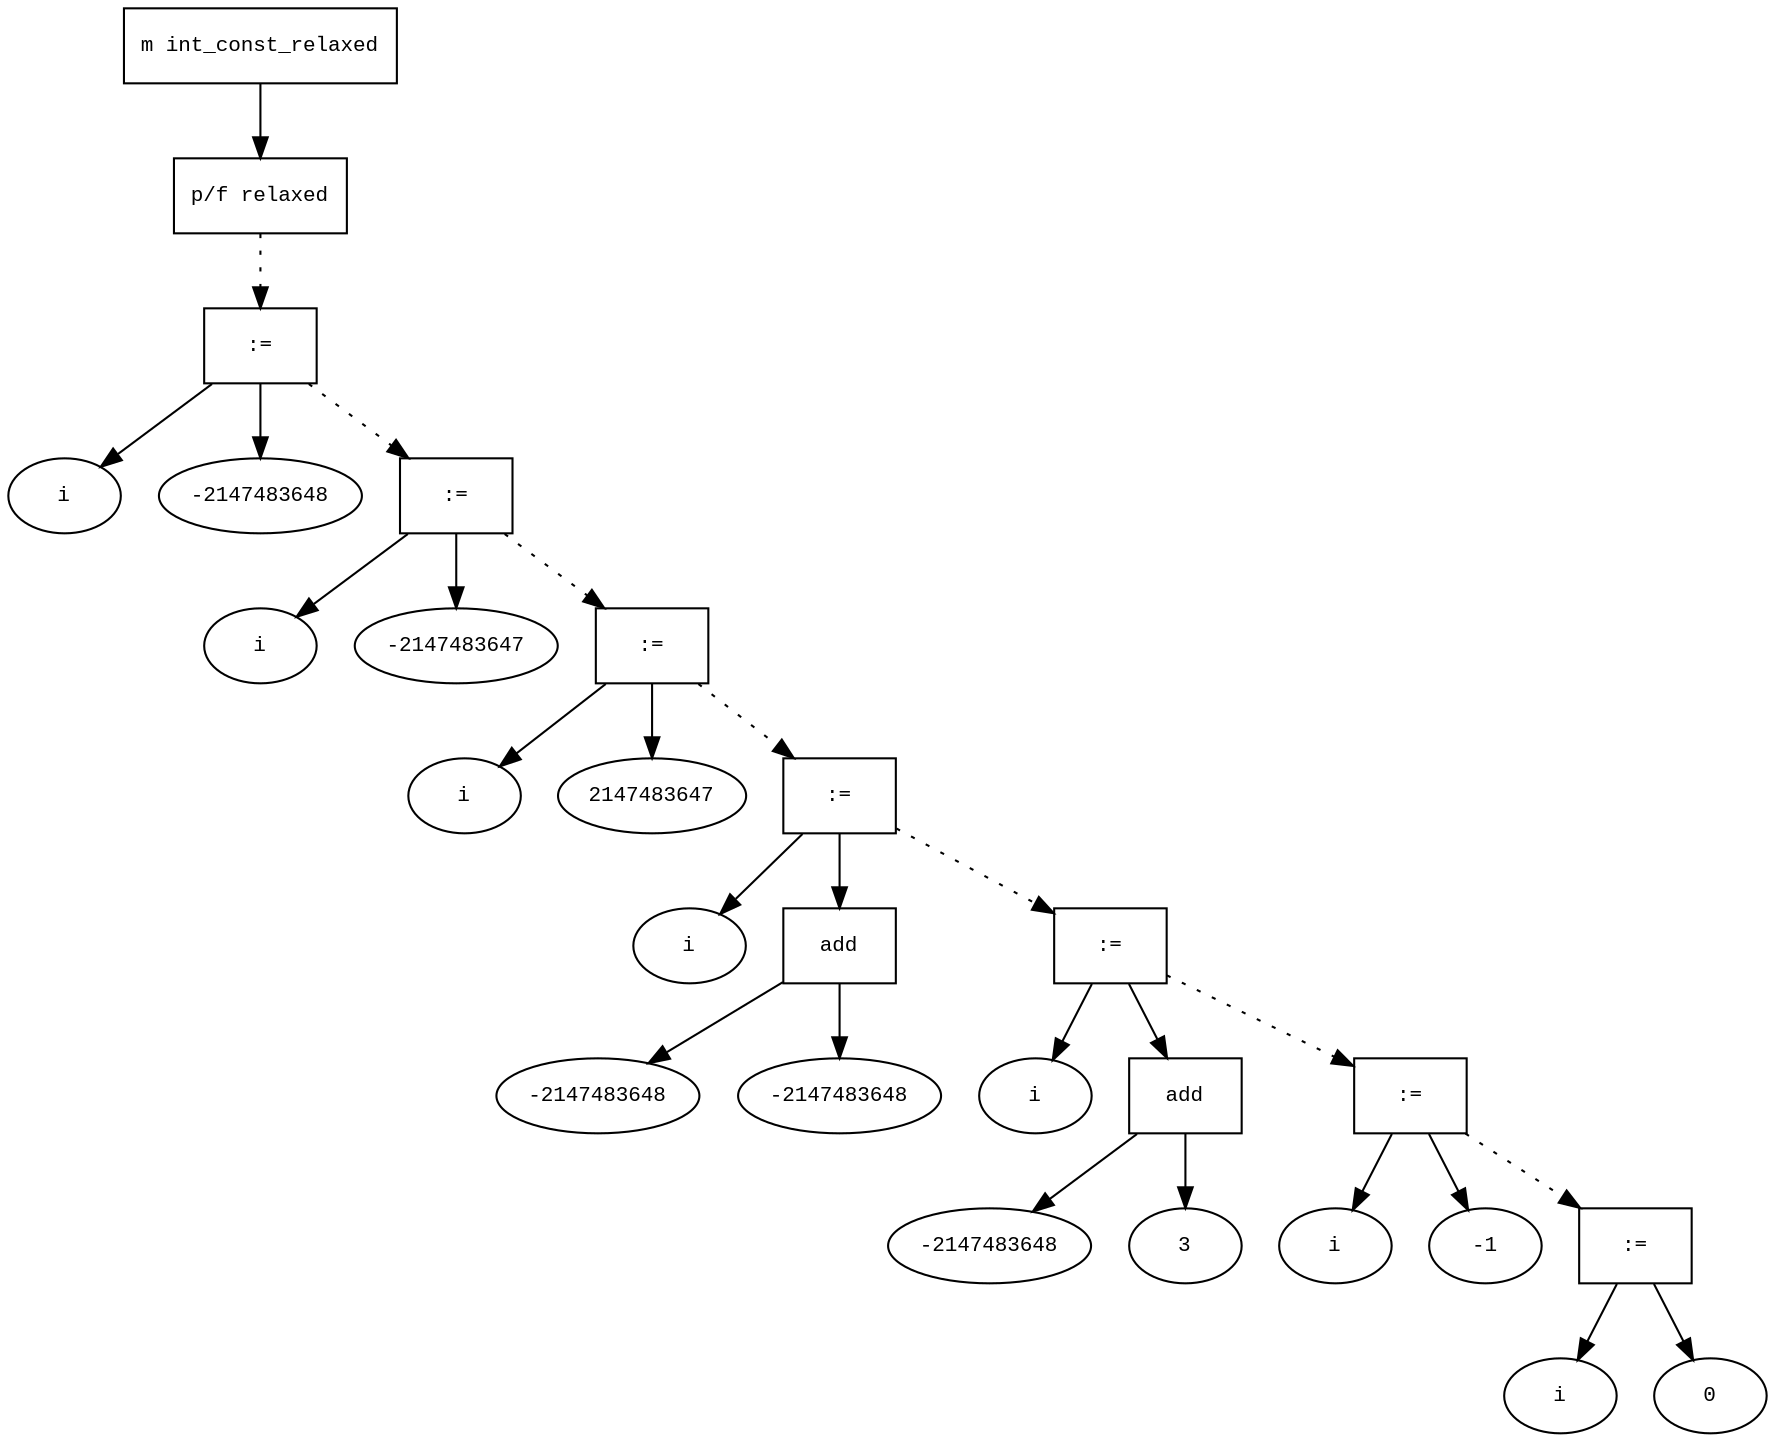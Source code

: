 digraph AST {
  graph [fontname="Times New Roman",fontsize=10];
  node  [fontname="Courier New",fontsize=10];
  edge  [fontname="Times New Roman",fontsize=10];

  node0 [label="m int_const_relaxed",shape=box];
  node1 [label="p/f relaxed",shape=box];
  node4 [label=":=",shape=box];
  node2 [label="i",shape=ellipse];
  node4->node2;
  node3 [label="-2147483648",shape=ellipse];
  node4->node3;
  node1 -> node4 [style=dotted];
  node7 [label=":=",shape=box];
  node5 [label="i",shape=ellipse];
  node7->node5;
  node6 [label="-2147483647",shape=ellipse];
  node7->node6;
  node4 -> node7 [style=dotted];
  node10 [label=":=",shape=box];
  node8 [label="i",shape=ellipse];
  node10->node8;
  node9 [label="2147483647",shape=ellipse];
  node10->node9;
  node7 -> node10 [style=dotted];
  node15 [label=":=",shape=box];
  node11 [label="i",shape=ellipse];
  node15->node11;
  node14 [label="add",shape=box];
  node12 [label="-2147483648",shape=ellipse];
  node14->node12;
  node13 [label="-2147483648",shape=ellipse];
  node14->node13;
  node15->node14;
  node10 -> node15 [style=dotted];
  node20 [label=":=",shape=box];
  node16 [label="i",shape=ellipse];
  node20->node16;
  node19 [label="add",shape=box];
  node17 [label="-2147483648",shape=ellipse];
  node19->node17;
  node18 [label="3",shape=ellipse];
  node19->node18;
  node20->node19;
  node15 -> node20 [style=dotted];
  node23 [label=":=",shape=box];
  node21 [label="i",shape=ellipse];
  node23->node21;
  node22 [label="-1",shape=ellipse];
  node23->node22;
  node20 -> node23 [style=dotted];
  node26 [label=":=",shape=box];
  node24 [label="i",shape=ellipse];
  node26->node24;
  node25 [label="0",shape=ellipse];
  node26->node25;
  node23 -> node26 [style=dotted];
  node0 -> node1;
}
